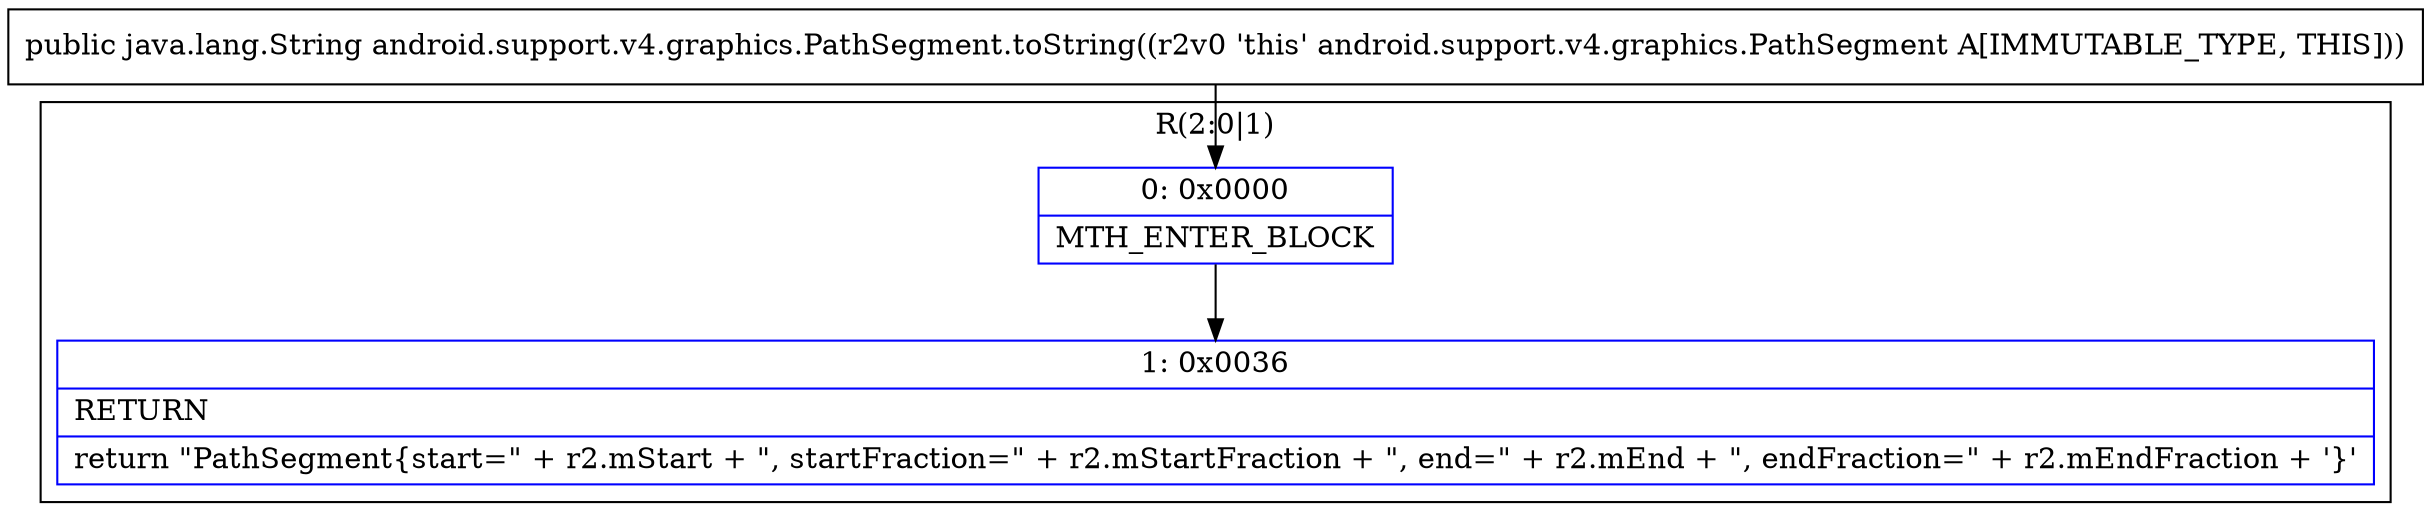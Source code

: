 digraph "CFG forandroid.support.v4.graphics.PathSegment.toString()Ljava\/lang\/String;" {
subgraph cluster_Region_1068659589 {
label = "R(2:0|1)";
node [shape=record,color=blue];
Node_0 [shape=record,label="{0\:\ 0x0000|MTH_ENTER_BLOCK\l}"];
Node_1 [shape=record,label="{1\:\ 0x0036|RETURN\l|return \"PathSegment\{start=\" + r2.mStart + \", startFraction=\" + r2.mStartFraction + \", end=\" + r2.mEnd + \", endFraction=\" + r2.mEndFraction + '\}'\l}"];
}
MethodNode[shape=record,label="{public java.lang.String android.support.v4.graphics.PathSegment.toString((r2v0 'this' android.support.v4.graphics.PathSegment A[IMMUTABLE_TYPE, THIS])) }"];
MethodNode -> Node_0;
Node_0 -> Node_1;
}

